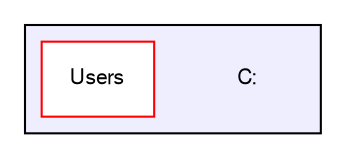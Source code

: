 digraph "C:" {
  bgcolor=transparent;
  compound=true
  node [ fontsize="10", fontname="FreeSans"];
  edge [ labelfontsize="10", labelfontname="FreeSans"];
  subgraph clusterdir_e6bb53534ac0e427887cf7a94c0c004e {
    graph [ bgcolor="#eeeeff", pencolor="black", label="" URL="dir_e6bb53534ac0e427887cf7a94c0c004e.html"];
    dir_e6bb53534ac0e427887cf7a94c0c004e [shape=plaintext label="C:"];
    dir_8ceffd4ee35c3518d4e8bdc7e638efe8 [shape=box label="Users" color="red" fillcolor="white" style="filled" URL="dir_8ceffd4ee35c3518d4e8bdc7e638efe8.html"];
  }
}
